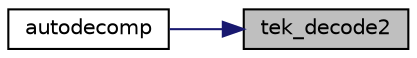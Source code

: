 digraph "tek_decode2"
{
 // LATEX_PDF_SIZE
  edge [fontname="Helvetica",fontsize="10",labelfontname="Helvetica",labelfontsize="10"];
  node [fontname="Helvetica",fontsize="10",shape=record];
  rankdir="RL";
  Node1 [label="tek_decode2",height=0.2,width=0.4,color="black", fillcolor="grey75", style="filled", fontcolor="black",tooltip=" "];
  Node1 -> Node2 [dir="back",color="midnightblue",fontsize="10",style="solid"];
  Node2 [label="autodecomp",height=0.2,width=0.4,color="black", fillcolor="white", style="filled",URL="$autodec___8c.html#a60e24695b435771842589424baeba341",tooltip=" "];
}
